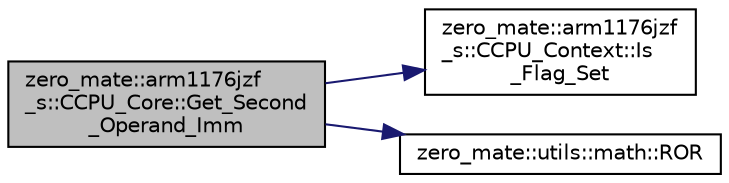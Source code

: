 digraph "zero_mate::arm1176jzf_s::CCPU_Core::Get_Second_Operand_Imm"
{
 // LATEX_PDF_SIZE
  bgcolor="transparent";
  edge [fontname="Helvetica",fontsize="10",labelfontname="Helvetica",labelfontsize="10"];
  node [fontname="Helvetica",fontsize="10",shape=record];
  rankdir="LR";
  Node1 [label="zero_mate::arm1176jzf\l_s::CCPU_Core::Get_Second\l_Operand_Imm",height=0.2,width=0.4,color="black", fillcolor="grey75", style="filled", fontcolor="black",tooltip="Calculates the second immediate operand of a given instruction."];
  Node1 -> Node2 [color="midnightblue",fontsize="10",style="solid",fontname="Helvetica"];
  Node2 [label="zero_mate::arm1176jzf\l_s::CCPU_Context::Is\l_Flag_Set",height=0.2,width=0.4,color="black",URL="$classzero__mate_1_1arm1176jzf__s_1_1CCPU__Context.html#a0013811c3eef6d91ddfd2423a08889ef",tooltip=" "];
  Node1 -> Node3 [color="midnightblue",fontsize="10",style="solid",fontname="Helvetica"];
  Node3 [label="zero_mate::utils::math::ROR",height=0.2,width=0.4,color="black",URL="$namespacezero__mate_1_1utils_1_1math.html#a9cdc39df63ef0d6d33123bac4fffb89b",tooltip="Performs an ROR (rotate right extended) operation on the given integral value."];
}
